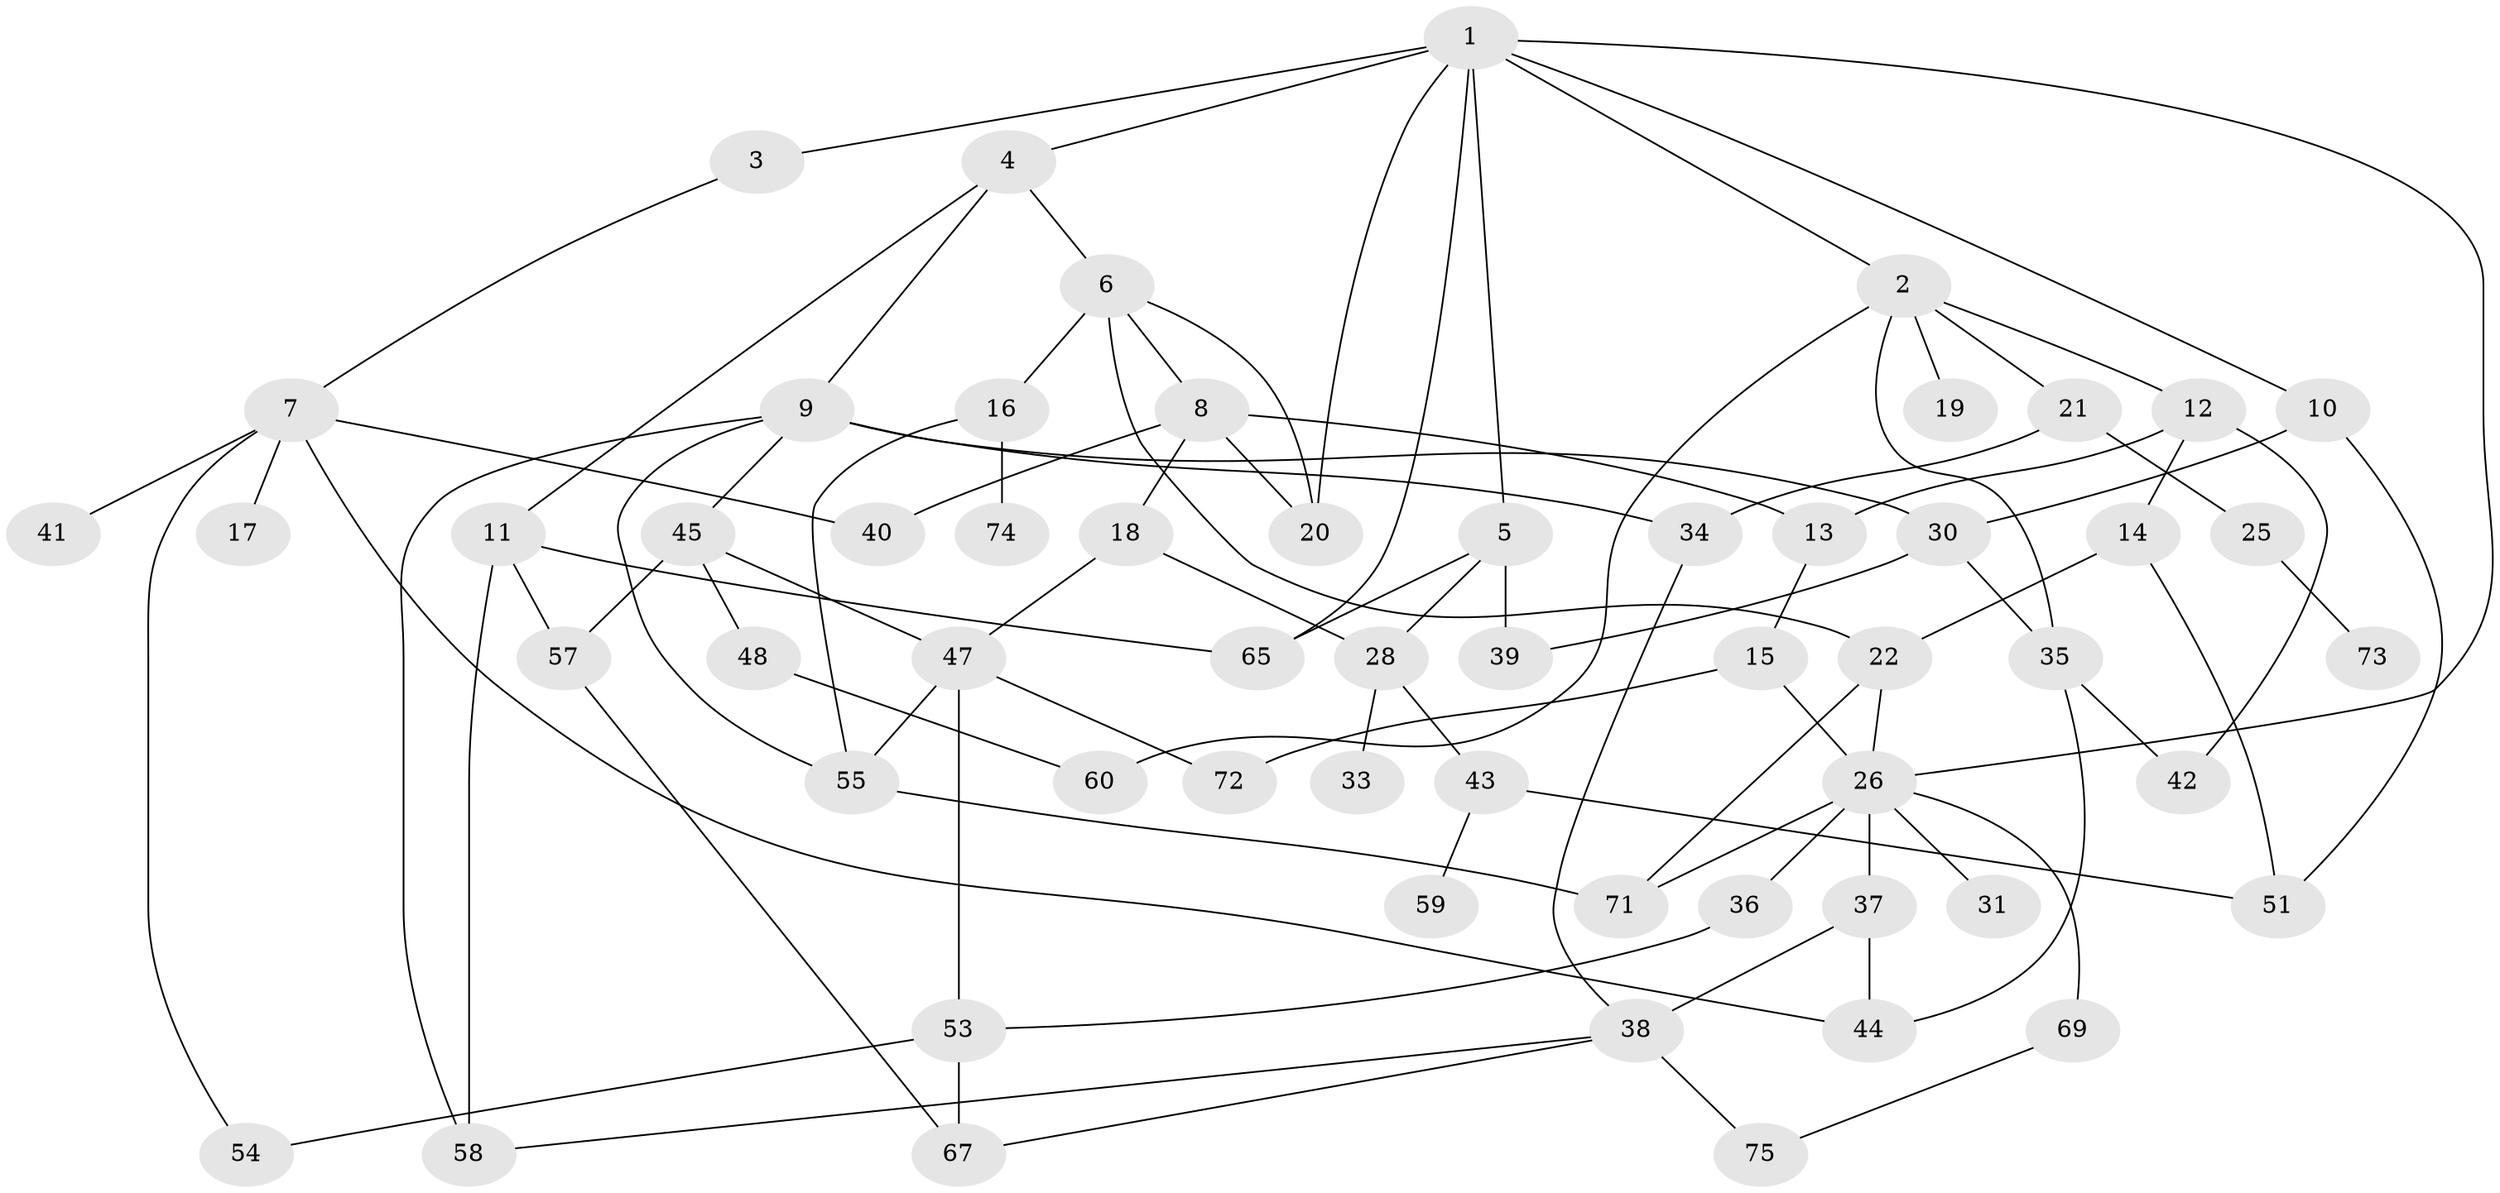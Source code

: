 // original degree distribution, {8: 0.012048192771084338, 6: 0.03614457831325301, 2: 0.25301204819277107, 4: 0.21686746987951808, 5: 0.060240963855421686, 3: 0.2289156626506024, 1: 0.1927710843373494}
// Generated by graph-tools (version 1.1) at 2025/17/03/04/25 18:17:05]
// undirected, 58 vertices, 92 edges
graph export_dot {
graph [start="1"]
  node [color=gray90,style=filled];
  1;
  2;
  3;
  4;
  5;
  6;
  7;
  8;
  9 [super="+23"];
  10 [super="+76"];
  11;
  12;
  13 [super="+32"];
  14;
  15 [super="+29"];
  16;
  17 [super="+78"];
  18;
  19;
  20 [super="+24"];
  21 [super="+82"];
  22 [super="+49"];
  25;
  26 [super="+27+68"];
  28;
  30;
  31;
  33;
  34;
  35 [super="+83"];
  36 [super="+46"];
  37;
  38 [super="+66+70"];
  39 [super="+50"];
  40 [super="+80"];
  41;
  42 [super="+61"];
  43 [super="+56"];
  44;
  45;
  47 [super="+62"];
  48;
  51 [super="+63+81+79"];
  53 [super="+77"];
  54;
  55;
  57;
  58 [super="+64"];
  59;
  60;
  65;
  67;
  69;
  71;
  72;
  73;
  74;
  75;
  1 -- 2;
  1 -- 3;
  1 -- 4;
  1 -- 5;
  1 -- 10;
  1 -- 65;
  1 -- 20;
  1 -- 26;
  2 -- 12;
  2 -- 19;
  2 -- 21;
  2 -- 35;
  2 -- 60;
  3 -- 7;
  4 -- 6;
  4 -- 9;
  4 -- 11;
  5 -- 28;
  5 -- 65;
  5 -- 39;
  6 -- 8;
  6 -- 16;
  6 -- 22;
  6 -- 20;
  7 -- 17;
  7 -- 41;
  7 -- 44;
  7 -- 54;
  7 -- 40;
  8 -- 13;
  8 -- 18;
  8 -- 20;
  8 -- 40;
  9 -- 30;
  9 -- 45;
  9 -- 55;
  9 -- 34;
  9 -- 58;
  10 -- 51;
  10 -- 30;
  11 -- 57;
  11 -- 65;
  11 -- 58;
  12 -- 14;
  12 -- 42;
  12 -- 13;
  13 -- 15;
  14 -- 22;
  14 -- 51;
  15 -- 72;
  15 -- 26;
  16 -- 55;
  16 -- 74;
  18 -- 47;
  18 -- 28;
  21 -- 25;
  21 -- 34;
  22 -- 26;
  22 -- 71;
  25 -- 73;
  26 -- 37;
  26 -- 36 [weight=2];
  26 -- 69;
  26 -- 71;
  26 -- 31;
  28 -- 33;
  28 -- 43;
  30 -- 39;
  30 -- 35;
  34 -- 38;
  35 -- 44;
  35 -- 42;
  36 -- 53;
  37 -- 38 [weight=2];
  37 -- 44;
  38 -- 58;
  38 -- 67;
  38 -- 75;
  43 -- 51;
  43 -- 59;
  45 -- 48;
  45 -- 57;
  45 -- 47;
  47 -- 55;
  47 -- 72;
  47 -- 53;
  48 -- 60;
  53 -- 67;
  53 -- 54;
  55 -- 71;
  57 -- 67;
  69 -- 75;
}
